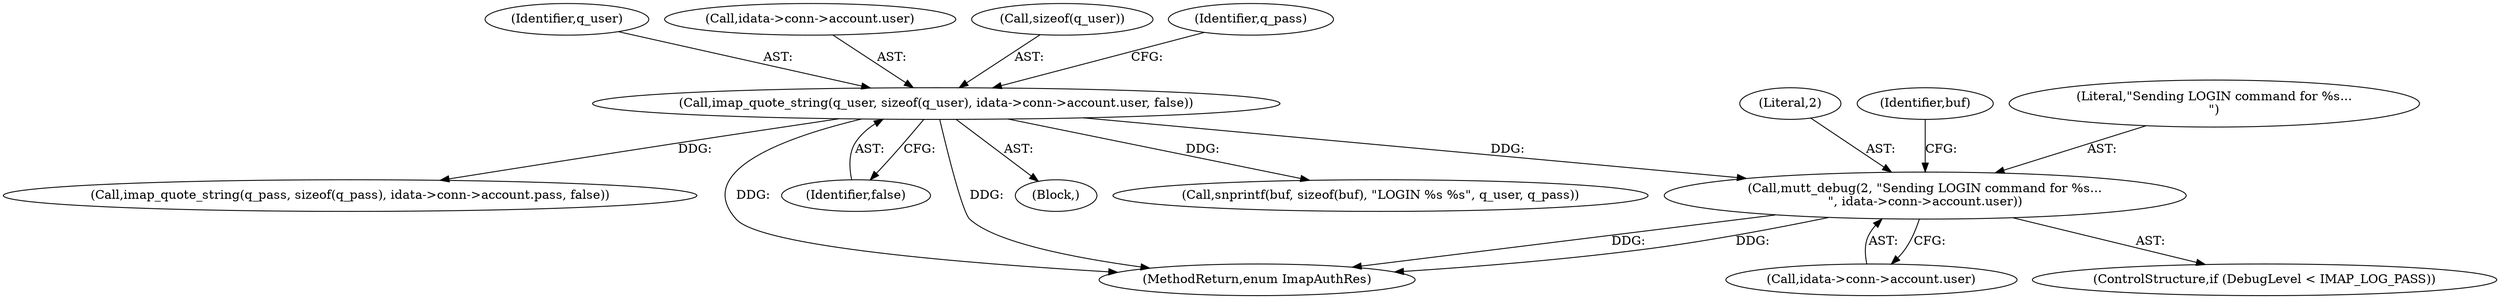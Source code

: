 digraph "0_neomutt_e52393740334443ae0206cab2d7caef381646725@pointer" {
"1000177" [label="(Call,mutt_debug(2, \"Sending LOGIN command for %s...\n\", idata->conn->account.user))"];
"1000149" [label="(Call,imap_quote_string(q_user, sizeof(q_user), idata->conn->account.user, false))"];
"1000160" [label="(Identifier,false)"];
"1000150" [label="(Identifier,q_user)"];
"1000178" [label="(Literal,2)"];
"1000177" [label="(Call,mutt_debug(2, \"Sending LOGIN command for %s...\n\", idata->conn->account.user))"];
"1000214" [label="(MethodReturn,enum ImapAuthRes)"];
"1000153" [label="(Call,idata->conn->account.user)"];
"1000105" [label="(Block,)"];
"1000180" [label="(Call,idata->conn->account.user)"];
"1000188" [label="(Identifier,buf)"];
"1000151" [label="(Call,sizeof(q_user))"];
"1000162" [label="(Identifier,q_pass)"];
"1000173" [label="(ControlStructure,if (DebugLevel < IMAP_LOG_PASS))"];
"1000187" [label="(Call,snprintf(buf, sizeof(buf), \"LOGIN %s %s\", q_user, q_pass))"];
"1000179" [label="(Literal,\"Sending LOGIN command for %s...\n\")"];
"1000149" [label="(Call,imap_quote_string(q_user, sizeof(q_user), idata->conn->account.user, false))"];
"1000161" [label="(Call,imap_quote_string(q_pass, sizeof(q_pass), idata->conn->account.pass, false))"];
"1000177" -> "1000173"  [label="AST: "];
"1000177" -> "1000180"  [label="CFG: "];
"1000178" -> "1000177"  [label="AST: "];
"1000179" -> "1000177"  [label="AST: "];
"1000180" -> "1000177"  [label="AST: "];
"1000188" -> "1000177"  [label="CFG: "];
"1000177" -> "1000214"  [label="DDG: "];
"1000177" -> "1000214"  [label="DDG: "];
"1000149" -> "1000177"  [label="DDG: "];
"1000149" -> "1000105"  [label="AST: "];
"1000149" -> "1000160"  [label="CFG: "];
"1000150" -> "1000149"  [label="AST: "];
"1000151" -> "1000149"  [label="AST: "];
"1000153" -> "1000149"  [label="AST: "];
"1000160" -> "1000149"  [label="AST: "];
"1000162" -> "1000149"  [label="CFG: "];
"1000149" -> "1000214"  [label="DDG: "];
"1000149" -> "1000214"  [label="DDG: "];
"1000149" -> "1000161"  [label="DDG: "];
"1000149" -> "1000187"  [label="DDG: "];
}
